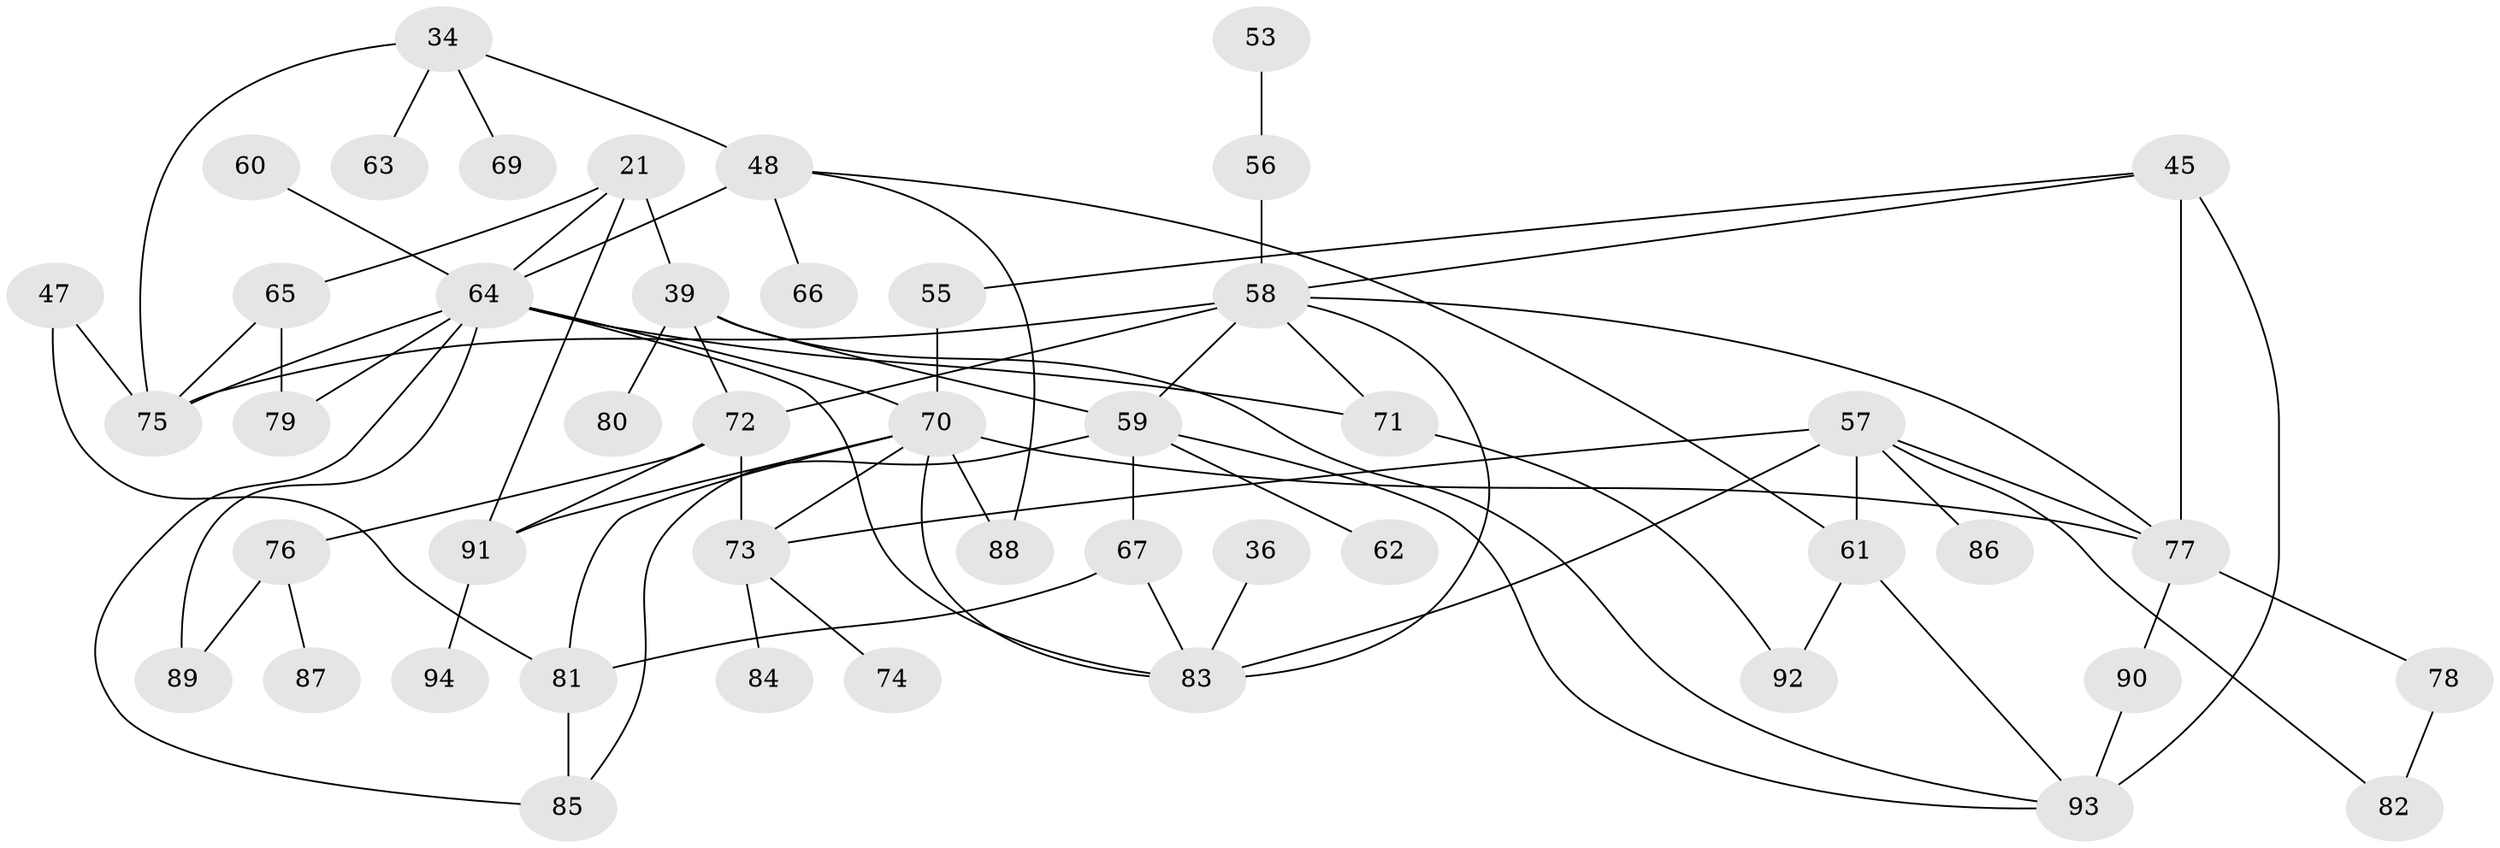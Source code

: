 // original degree distribution, {7: 0.031914893617021274, 3: 0.2553191489361702, 4: 0.1702127659574468, 6: 0.05319148936170213, 5: 0.05319148936170213, 2: 0.24468085106382978, 1: 0.19148936170212766}
// Generated by graph-tools (version 1.1) at 2025/45/03/04/25 21:45:06]
// undirected, 47 vertices, 76 edges
graph export_dot {
graph [start="1"]
  node [color=gray90,style=filled];
  21 [super="+11"];
  34;
  36;
  39 [super="+9"];
  45 [super="+30"];
  47;
  48 [super="+37+33"];
  53;
  55;
  56 [super="+46"];
  57 [super="+8"];
  58 [super="+13+49"];
  59 [super="+16+20+17"];
  60;
  61 [super="+44+35"];
  62;
  63;
  64 [super="+25+52+54+32"];
  65;
  66;
  67 [super="+51"];
  69;
  70 [super="+24+41"];
  71;
  72 [super="+43+50"];
  73;
  74;
  75 [super="+18"];
  76;
  77 [super="+42+10"];
  78;
  79;
  80;
  81;
  82 [super="+23"];
  83 [super="+1+4"];
  84;
  85;
  86;
  87;
  88;
  89;
  90;
  91 [super="+31"];
  92;
  93 [super="+14+68"];
  94;
  21 -- 39 [weight=2];
  21 -- 65;
  21 -- 91;
  21 -- 64;
  34 -- 63;
  34 -- 69;
  34 -- 75;
  34 -- 48;
  36 -- 83;
  39 -- 80;
  39 -- 93;
  39 -- 59;
  39 -- 72;
  45 -- 55;
  45 -- 93 [weight=2];
  45 -- 58;
  45 -- 77;
  47 -- 81;
  47 -- 75;
  48 -- 66;
  48 -- 88;
  48 -- 61 [weight=2];
  48 -- 64 [weight=5];
  53 -- 56;
  55 -- 70;
  56 -- 58;
  57 -- 73;
  57 -- 83 [weight=2];
  57 -- 86;
  57 -- 82;
  57 -- 61 [weight=2];
  57 -- 77;
  58 -- 83;
  58 -- 75;
  58 -- 59 [weight=2];
  58 -- 71;
  58 -- 77;
  58 -- 72;
  59 -- 67 [weight=3];
  59 -- 85;
  59 -- 62;
  59 -- 93;
  60 -- 64;
  61 -- 92;
  61 -- 93;
  64 -- 79;
  64 -- 89;
  64 -- 71;
  64 -- 83;
  64 -- 70 [weight=2];
  64 -- 85;
  64 -- 75;
  65 -- 79;
  65 -- 75;
  67 -- 81;
  67 -- 83;
  70 -- 73;
  70 -- 81;
  70 -- 83 [weight=2];
  70 -- 88;
  70 -- 91;
  70 -- 77 [weight=2];
  71 -- 92;
  72 -- 73;
  72 -- 91;
  72 -- 76;
  73 -- 74;
  73 -- 84;
  76 -- 87;
  76 -- 89;
  77 -- 78;
  77 -- 90;
  78 -- 82;
  81 -- 85;
  90 -- 93;
  91 -- 94;
}

